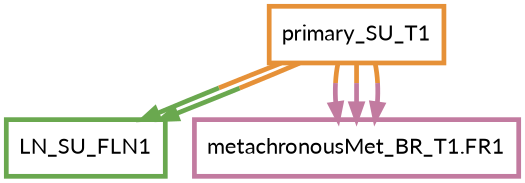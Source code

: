 digraph  {
dpi=600;size=3.5;
LN_SU_FLN1 [color="#6aa84fff", fillcolor=white, fontname=Lato, penwidth="3.0", shape=box];
"metachronousMet_BR_T1.FR1" [color="#c27ba0ff", fillcolor=white, fontname=Lato, penwidth="3.0", shape=box];
primary_SU_T1 [color="#e69138ff", fillcolor=white, fontname=Lato, penwidth="3.0", shape=box];
primary_SU_T1 -> LN_SU_FLN1  [color="#e69138ff;0.5:#6aa84fff", key=0, penwidth=3];
primary_SU_T1 -> LN_SU_FLN1  [color="#e69138ff;0.5:#6aa84fff", key=1, penwidth=3];
primary_SU_T1 -> "metachronousMet_BR_T1.FR1"  [color="#e69138ff;0.5:#c27ba0ff", key=0, penwidth=3];
primary_SU_T1 -> "metachronousMet_BR_T1.FR1"  [color="#e69138ff;0.5:#c27ba0ff", key=1, penwidth=3];
primary_SU_T1 -> "metachronousMet_BR_T1.FR1"  [color="#e69138ff;0.5:#c27ba0ff", key=2, penwidth=3];
}
